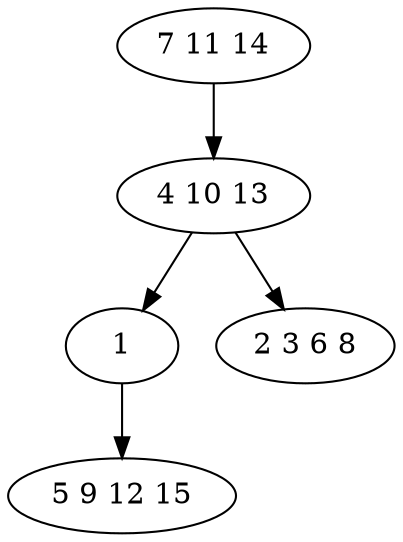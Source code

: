 digraph true_tree {
	"0" -> "1"
	"1" -> "2"
	"1" -> "3"
	"2" -> "4"
	"0" [label="7 11 14"];
	"1" [label="4 10 13"];
	"2" [label="1"];
	"3" [label="2 3 6 8"];
	"4" [label="5 9 12 15"];
}
